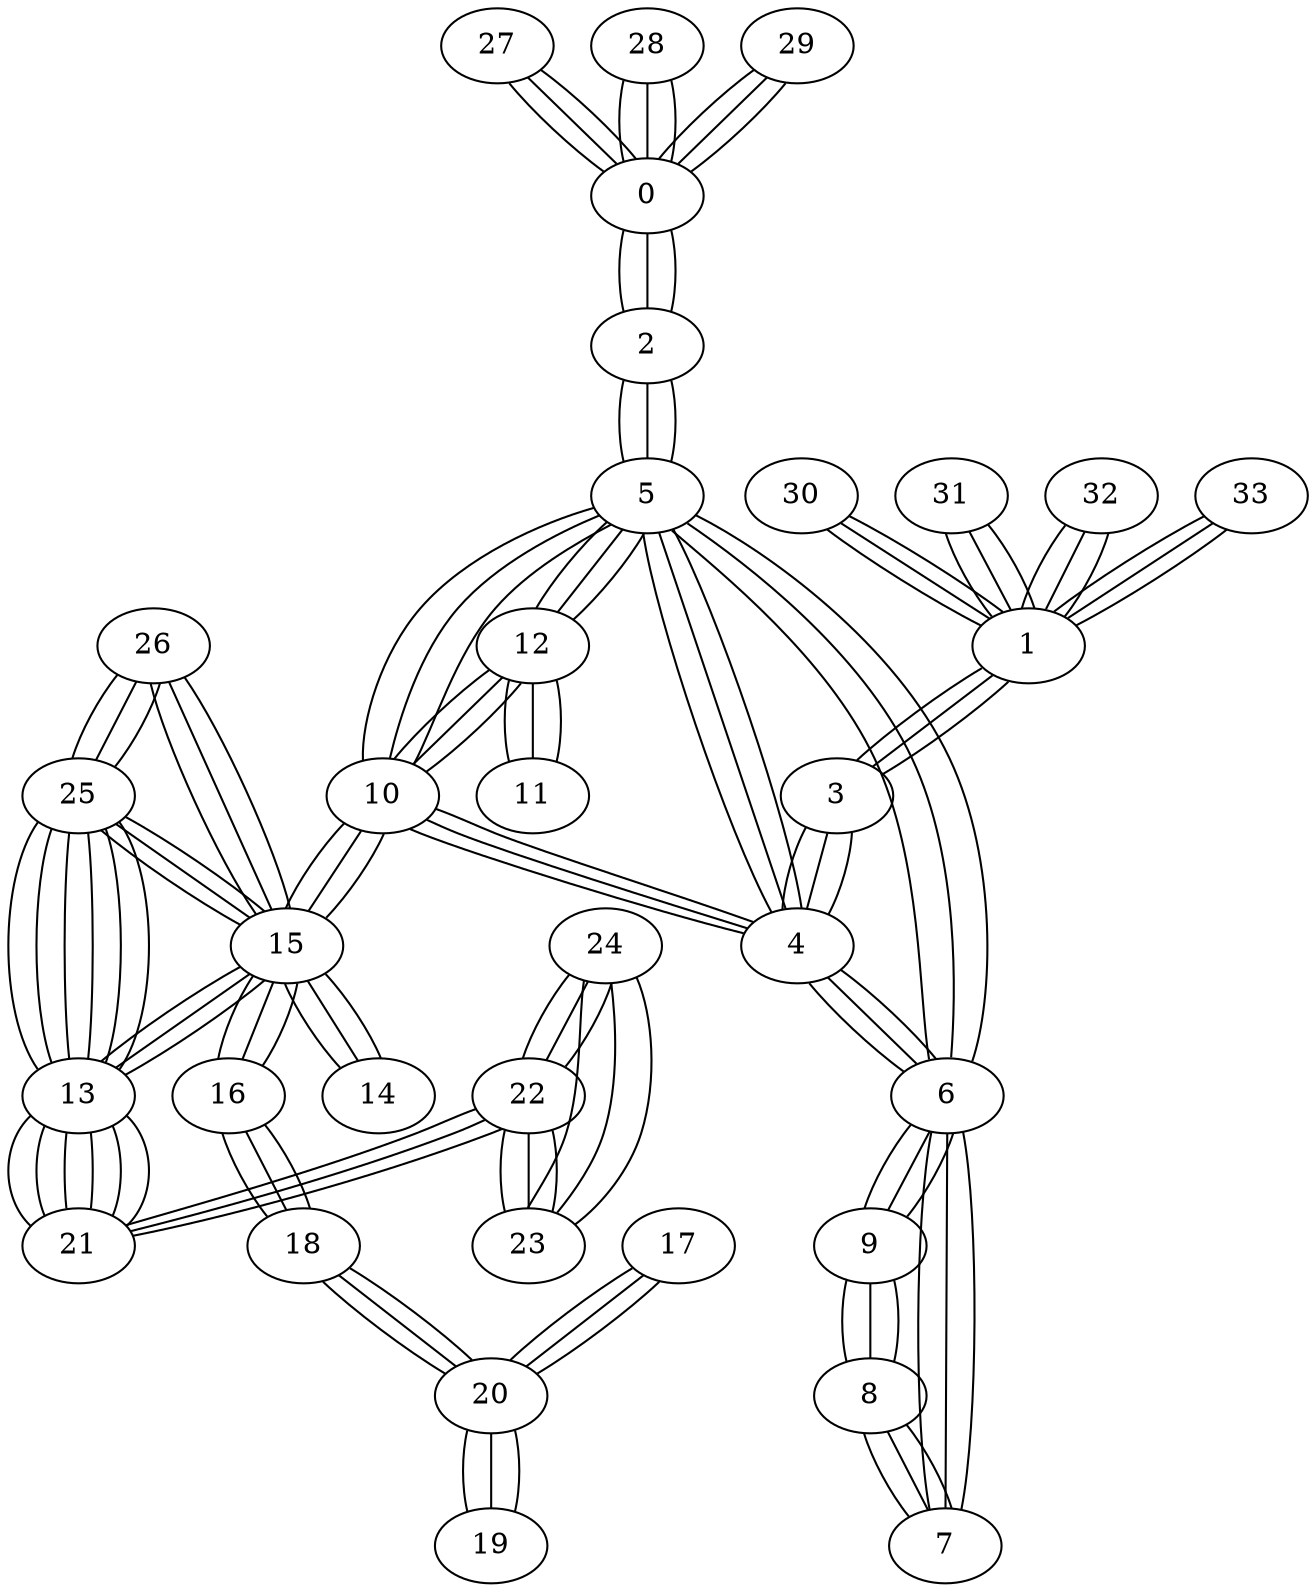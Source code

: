 graph G {
0;
1;
2;
3;
4;
5;
6;
7;
8;
9;
10;
11;
12;
13;
14;
15;
16;
17;
18;
19;
20;
21;
22;
23;
24;
25;
26;
27;
28;
29;
30;
31;
32;
33;
0--2 ;
1--3 ;
2--5 ;
3--4 ;
5--6 ;
4--6 ;
6--9 ;
9--8 ;
8--7 ;
7--6 ;
4--5 ;
5--12 ;
12--11 ;
12--10 ;
5--10 ;
10--15 ;
15--16 ;
15--14 ;
15--13 ;
16--18 ;
18--20 ;
17--20 ;
20--19 ;
13--21 ;
22--23 ;
24--22 ;
27--0 ;
28--0 ;
29--0 ;
31--1 ;
32--1 ;
33--1 ;
30--1 ;
22--21 ;
25--15 ;
26--15 ;
24--23 ;
10--4 ;
25--13 ;
25--13 ;
26--25 ;
21--13 ;
0--2 ;
1--3 ;
2--5 ;
3--4 ;
5--6 ;
4--6 ;
6--9 ;
9--8 ;
8--7 ;
7--6 ;
4--5 ;
5--12 ;
12--11 ;
12--10 ;
5--10 ;
10--15 ;
15--16 ;
15--14 ;
15--13 ;
16--18 ;
18--20 ;
17--20 ;
20--19 ;
13--21 ;
22--23 ;
24--22 ;
27--0 ;
28--0 ;
29--0 ;
31--1 ;
32--1 ;
33--1 ;
30--1 ;
22--21 ;
25--15 ;
26--15 ;
24--23 ;
10--4 ;
25--13 ;
25--13 ;
26--25 ;
21--13 ;
0--2 ;
1--3 ;
2--5 ;
3--4 ;
5--6 ;
4--6 ;
6--9 ;
9--8 ;
8--7 ;
7--6 ;
4--5 ;
5--12 ;
12--11 ;
12--10 ;
5--10 ;
10--15 ;
15--16 ;
15--14 ;
15--13 ;
16--18 ;
18--20 ;
17--20 ;
20--19 ;
13--21 ;
22--23 ;
24--22 ;
27--0 ;
28--0 ;
29--0 ;
31--1 ;
32--1 ;
33--1 ;
30--1 ;
22--21 ;
25--15 ;
26--15 ;
24--23 ;
10--4 ;
25--13 ;
25--13 ;
26--25 ;
21--13 ;
}
